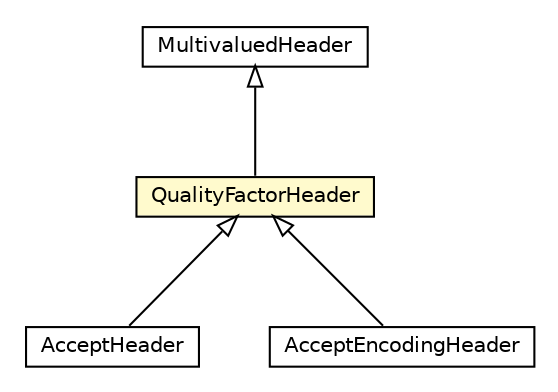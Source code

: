 #!/usr/local/bin/dot
#
# Class diagram 
# Generated by UMLGraph version R5_6-24-gf6e263 (http://www.umlgraph.org/)
#

digraph G {
	edge [fontname="Helvetica",fontsize=10,labelfontname="Helvetica",labelfontsize=10];
	node [fontname="Helvetica",fontsize=10,shape=plaintext];
	nodesep=0.25;
	ranksep=0.5;
	// io.reinert.requestor.core.header.AcceptHeader
	c57341 [label=<<table title="io.reinert.requestor.core.header.AcceptHeader" border="0" cellborder="1" cellspacing="0" cellpadding="2" port="p" href="./AcceptHeader.html">
		<tr><td><table border="0" cellspacing="0" cellpadding="1">
<tr><td align="center" balign="center"> AcceptHeader </td></tr>
		</table></td></tr>
		</table>>, URL="./AcceptHeader.html", fontname="Helvetica", fontcolor="black", fontsize=10.0];
	// io.reinert.requestor.core.header.QualityFactorHeader
	c57342 [label=<<table title="io.reinert.requestor.core.header.QualityFactorHeader" border="0" cellborder="1" cellspacing="0" cellpadding="2" port="p" bgcolor="lemonChiffon" href="./QualityFactorHeader.html">
		<tr><td><table border="0" cellspacing="0" cellpadding="1">
<tr><td align="center" balign="center"> QualityFactorHeader </td></tr>
		</table></td></tr>
		</table>>, URL="./QualityFactorHeader.html", fontname="Helvetica", fontcolor="black", fontsize=10.0];
	// io.reinert.requestor.core.header.MultivaluedHeader
	c57345 [label=<<table title="io.reinert.requestor.core.header.MultivaluedHeader" border="0" cellborder="1" cellspacing="0" cellpadding="2" port="p" href="./MultivaluedHeader.html">
		<tr><td><table border="0" cellspacing="0" cellpadding="1">
<tr><td align="center" balign="center"> MultivaluedHeader </td></tr>
		</table></td></tr>
		</table>>, URL="./MultivaluedHeader.html", fontname="Helvetica", fontcolor="black", fontsize=10.0];
	// io.reinert.requestor.core.header.AcceptEncodingHeader
	c57355 [label=<<table title="io.reinert.requestor.core.header.AcceptEncodingHeader" border="0" cellborder="1" cellspacing="0" cellpadding="2" port="p" href="./AcceptEncodingHeader.html">
		<tr><td><table border="0" cellspacing="0" cellpadding="1">
<tr><td align="center" balign="center"> AcceptEncodingHeader </td></tr>
		</table></td></tr>
		</table>>, URL="./AcceptEncodingHeader.html", fontname="Helvetica", fontcolor="black", fontsize=10.0];
	//io.reinert.requestor.core.header.AcceptHeader extends io.reinert.requestor.core.header.QualityFactorHeader
	c57342:p -> c57341:p [dir=back,arrowtail=empty];
	//io.reinert.requestor.core.header.QualityFactorHeader extends io.reinert.requestor.core.header.MultivaluedHeader
	c57345:p -> c57342:p [dir=back,arrowtail=empty];
	//io.reinert.requestor.core.header.AcceptEncodingHeader extends io.reinert.requestor.core.header.QualityFactorHeader
	c57342:p -> c57355:p [dir=back,arrowtail=empty];
}

